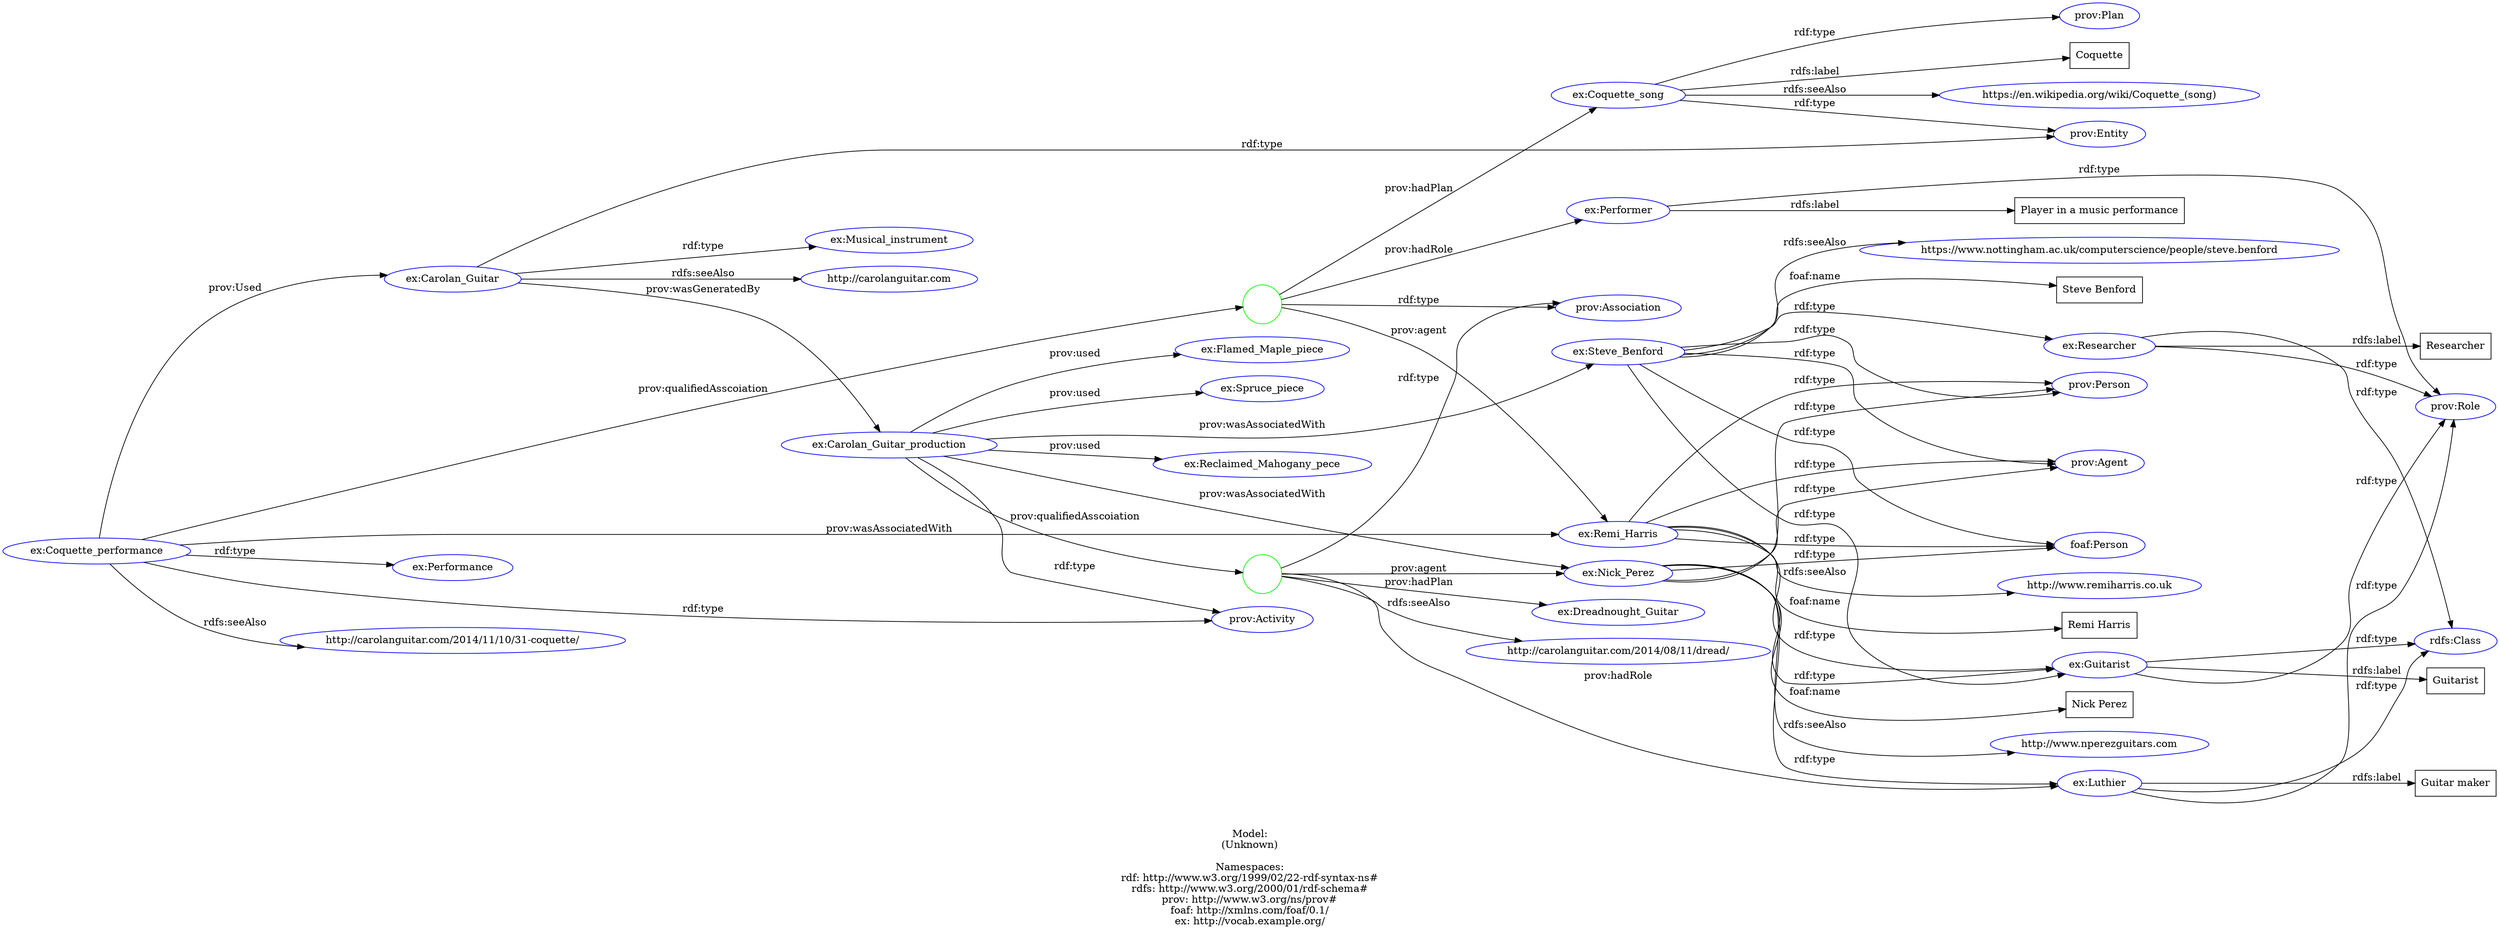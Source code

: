 digraph {
	rankdir = LR;
	charset="utf-8";

	"B_:genid1" -> "Rprov:Association" [ label="rdf:type" ];
	"B_:genid1" -> "Rex:Remi_Harris" [ label="prov:agent" ];
	"B_:genid1" -> "Rex:Performer" [ label="prov:hadRole" ];
	"B_:genid1" -> "Rex:Coquette_song" [ label="prov:hadPlan" ];
	"Rex:Coquette_performance" -> "Rex:Performance" [ label="rdf:type" ];
	"Rex:Coquette_performance" -> "Rprov:Activity" [ label="rdf:type" ];
	"Rex:Coquette_performance" -> "Rex:Carolan_Guitar" [ label="prov:Used" ];
	"Rex:Coquette_performance" -> "Rex:Remi_Harris" [ label="prov:wasAssociatedWith" ];
	"Rex:Coquette_performance" -> "B_:genid1" [ label="prov:qualifiedAsscoiation" ];
	"Rex:Coquette_performance" -> "Rhttp://carolanguitar.com/2014/11/10/31-coquette/" [ label="rdfs:seeAlso" ];
	"Rex:Remi_Harris" -> "Rex:Guitarist" [ label="rdf:type" ];
	"Rex:Remi_Harris" -> "Rprov:Person" [ label="rdf:type" ];
	"Rex:Remi_Harris" -> "Rprov:Agent" [ label="rdf:type" ];
	"Rex:Remi_Harris" -> "Rfoaf:Person" [ label="rdf:type" ];
	"Rex:Remi_Harris" -> "LRemi Harris" [ label="foaf:name" ];
	"Rex:Remi_Harris" -> "Rhttp://www.remiharris.co.uk" [ label="rdfs:seeAlso" ];
	"Rex:Coquette_song" -> "Rprov:Plan" [ label="rdf:type" ];
	"Rex:Coquette_song" -> "Rprov:Entity" [ label="rdf:type" ];
	"Rex:Coquette_song" -> "LCoquette" [ label="rdfs:label" ];
	"Rex:Coquette_song" -> "Rhttps://en.wikipedia.org/wiki/Coquette_(song)" [ label="rdfs:seeAlso" ];
	"Rex:Carolan_Guitar" -> "Rex:Musical_instrument" [ label="rdf:type" ];
	"Rex:Carolan_Guitar" -> "Rprov:Entity" [ label="rdf:type" ];
	"Rex:Carolan_Guitar" -> "Rex:Carolan_Guitar_production" [ label="prov:wasGeneratedBy" ];
	"Rex:Carolan_Guitar" -> "Rhttp://carolanguitar.com" [ label="rdfs:seeAlso" ];
	"B_:genid2" -> "Rprov:Association" [ label="rdf:type" ];
	"B_:genid2" -> "Rex:Nick_Perez" [ label="prov:agent" ];
	"B_:genid2" -> "Rex:Luthier" [ label="prov:hadRole" ];
	"B_:genid2" -> "Rex:Dreadnought_Guitar" [ label="prov:hadPlan" ];
	"B_:genid2" -> "Rhttp://carolanguitar.com/2014/08/11/dread/" [ label="rdfs:seeAlso" ];
	"Rex:Carolan_Guitar_production" -> "Rprov:Activity" [ label="rdf:type" ];
	"Rex:Carolan_Guitar_production" -> "Rex:Nick_Perez" [ label="prov:wasAssociatedWith" ];
	"Rex:Carolan_Guitar_production" -> "Rex:Steve_Benford" [ label="prov:wasAssociatedWith" ];
	"Rex:Carolan_Guitar_production" -> "Rex:Reclaimed_Mahogany_pece" [ label="prov:used" ];
	"Rex:Carolan_Guitar_production" -> "Rex:Flamed_Maple_piece" [ label="prov:used" ];
	"Rex:Carolan_Guitar_production" -> "Rex:Spruce_piece" [ label="prov:used" ];
	"Rex:Carolan_Guitar_production" -> "B_:genid2" [ label="prov:qualifiedAsscoiation" ];
	"Rex:Nick_Perez" -> "Rex:Luthier" [ label="rdf:type" ];
	"Rex:Nick_Perez" -> "Rex:Guitarist" [ label="rdf:type" ];
	"Rex:Nick_Perez" -> "Rprov:Person" [ label="rdf:type" ];
	"Rex:Nick_Perez" -> "Rprov:Agent" [ label="rdf:type" ];
	"Rex:Nick_Perez" -> "Rfoaf:Person" [ label="rdf:type" ];
	"Rex:Nick_Perez" -> "LNick Perez" [ label="foaf:name" ];
	"Rex:Nick_Perez" -> "Rhttp://www.nperezguitars.com" [ label="rdfs:seeAlso" ];
	"Rex:Steve_Benford" -> "Rex:Researcher" [ label="rdf:type" ];
	"Rex:Steve_Benford" -> "Rex:Guitarist" [ label="rdf:type" ];
	"Rex:Steve_Benford" -> "Rprov:Person" [ label="rdf:type" ];
	"Rex:Steve_Benford" -> "Rprov:Agent" [ label="rdf:type" ];
	"Rex:Steve_Benford" -> "Rfoaf:Person" [ label="rdf:type" ];
	"Rex:Steve_Benford" -> "LSteve Benford" [ label="foaf:name" ];
	"Rex:Steve_Benford" -> "Rhttps://www.nottingham.ac.uk/computerscience/people/steve.benford" [ label="rdfs:seeAlso" ];
	"Rex:Performer" -> "Rprov:Role" [ label="rdf:type" ];
	"Rex:Performer" -> "LPlayer in a music performance" [ label="rdfs:label" ];
	"Rex:Luthier" -> "Rprov:Role" [ label="rdf:type" ];
	"Rex:Luthier" -> "Rrdfs:Class" [ label="rdf:type" ];
	"Rex:Luthier" -> "LGuitar maker" [ label="rdfs:label" ];
	"Rex:Researcher" -> "Rprov:Role" [ label="rdf:type" ];
	"Rex:Researcher" -> "Rrdfs:Class" [ label="rdf:type" ];
	"Rex:Researcher" -> "LResearcher" [ label="rdfs:label" ];
	"Rex:Guitarist" -> "Rprov:Role" [ label="rdf:type" ];
	"Rex:Guitarist" -> "Rrdfs:Class" [ label="rdf:type" ];
	"Rex:Guitarist" -> "LGuitarist" [ label="rdfs:label" ];

	// Resources
	"Rprov:Association" [ label="prov:Association", shape = ellipse, color = blue ];
	"Rex:Remi_Harris" [ label="ex:Remi_Harris", shape = ellipse, color = blue ];
	"Rex:Performer" [ label="ex:Performer", shape = ellipse, color = blue ];
	"Rex:Coquette_song" [ label="ex:Coquette_song", shape = ellipse, color = blue ];
	"Rex:Coquette_performance" [ label="ex:Coquette_performance", shape = ellipse, color = blue ];
	"Rex:Performance" [ label="ex:Performance", shape = ellipse, color = blue ];
	"Rprov:Activity" [ label="prov:Activity", shape = ellipse, color = blue ];
	"Rex:Carolan_Guitar" [ label="ex:Carolan_Guitar", shape = ellipse, color = blue ];
	"Rhttp://carolanguitar.com/2014/11/10/31-coquette/" [ label="http://carolanguitar.com/2014/11/10/31-coquette/", shape = ellipse, color = blue ];
	"Rex:Guitarist" [ label="ex:Guitarist", shape = ellipse, color = blue ];
	"Rprov:Person" [ label="prov:Person", shape = ellipse, color = blue ];
	"Rprov:Agent" [ label="prov:Agent", shape = ellipse, color = blue ];
	"Rfoaf:Person" [ label="foaf:Person", shape = ellipse, color = blue ];
	"Rhttp://www.remiharris.co.uk" [ label="http://www.remiharris.co.uk", shape = ellipse, color = blue ];
	"Rprov:Plan" [ label="prov:Plan", shape = ellipse, color = blue ];
	"Rprov:Entity" [ label="prov:Entity", shape = ellipse, color = blue ];
	"Rhttps://en.wikipedia.org/wiki/Coquette_(song)" [ label="https://en.wikipedia.org/wiki/Coquette_(song)", shape = ellipse, color = blue ];
	"Rex:Musical_instrument" [ label="ex:Musical_instrument", shape = ellipse, color = blue ];
	"Rex:Carolan_Guitar_production" [ label="ex:Carolan_Guitar_production", shape = ellipse, color = blue ];
	"Rhttp://carolanguitar.com" [ label="http://carolanguitar.com", shape = ellipse, color = blue ];
	"Rex:Nick_Perez" [ label="ex:Nick_Perez", shape = ellipse, color = blue ];
	"Rex:Luthier" [ label="ex:Luthier", shape = ellipse, color = blue ];
	"Rex:Dreadnought_Guitar" [ label="ex:Dreadnought_Guitar", shape = ellipse, color = blue ];
	"Rhttp://carolanguitar.com/2014/08/11/dread/" [ label="http://carolanguitar.com/2014/08/11/dread/", shape = ellipse, color = blue ];
	"Rex:Steve_Benford" [ label="ex:Steve_Benford", shape = ellipse, color = blue ];
	"Rex:Reclaimed_Mahogany_pece" [ label="ex:Reclaimed_Mahogany_pece", shape = ellipse, color = blue ];
	"Rex:Flamed_Maple_piece" [ label="ex:Flamed_Maple_piece", shape = ellipse, color = blue ];
	"Rex:Spruce_piece" [ label="ex:Spruce_piece", shape = ellipse, color = blue ];
	"Rhttp://www.nperezguitars.com" [ label="http://www.nperezguitars.com", shape = ellipse, color = blue ];
	"Rex:Researcher" [ label="ex:Researcher", shape = ellipse, color = blue ];
	"Rhttps://www.nottingham.ac.uk/computerscience/people/steve.benford" [ label="https://www.nottingham.ac.uk/computerscience/people/steve.benford", shape = ellipse, color = blue ];
	"Rprov:Role" [ label="prov:Role", shape = ellipse, color = blue ];
	"Rrdfs:Class" [ label="rdfs:Class", shape = ellipse, color = blue ];

	// Anonymous nodes
	"B_:genid1" [ label="", shape = circle, color = green, width=0.75 ];
	"B_:genid2" [ label="", shape = circle, color = green, width=0.75 ];

	// Literals
	"LRemi Harris" [ label="Remi Harris", shape = record ];
	"LCoquette" [ label="Coquette", shape = record ];
	"LNick Perez" [ label="Nick Perez", shape = record ];
	"LSteve Benford" [ label="Steve Benford", shape = record ];
	"LPlayer in a music performance" [ label="Player in a music performance", shape = record ];
	"LGuitar maker" [ label="Guitar maker", shape = record ];
	"LResearcher" [ label="Researcher", shape = record ];
	"LGuitarist" [ label="Guitarist", shape = record ];

	label="\n\nModel:\n(Unknown)\n\nNamespaces:\nrdf: http://www.w3.org/1999/02/22-rdf-syntax-ns#\nrdfs: http://www.w3.org/2000/01/rdf-schema#\nprov: http://www.w3.org/ns/prov#\nfoaf: http://xmlns.com/foaf/0.1/\nex: http://vocab.example.org/\n";
}
